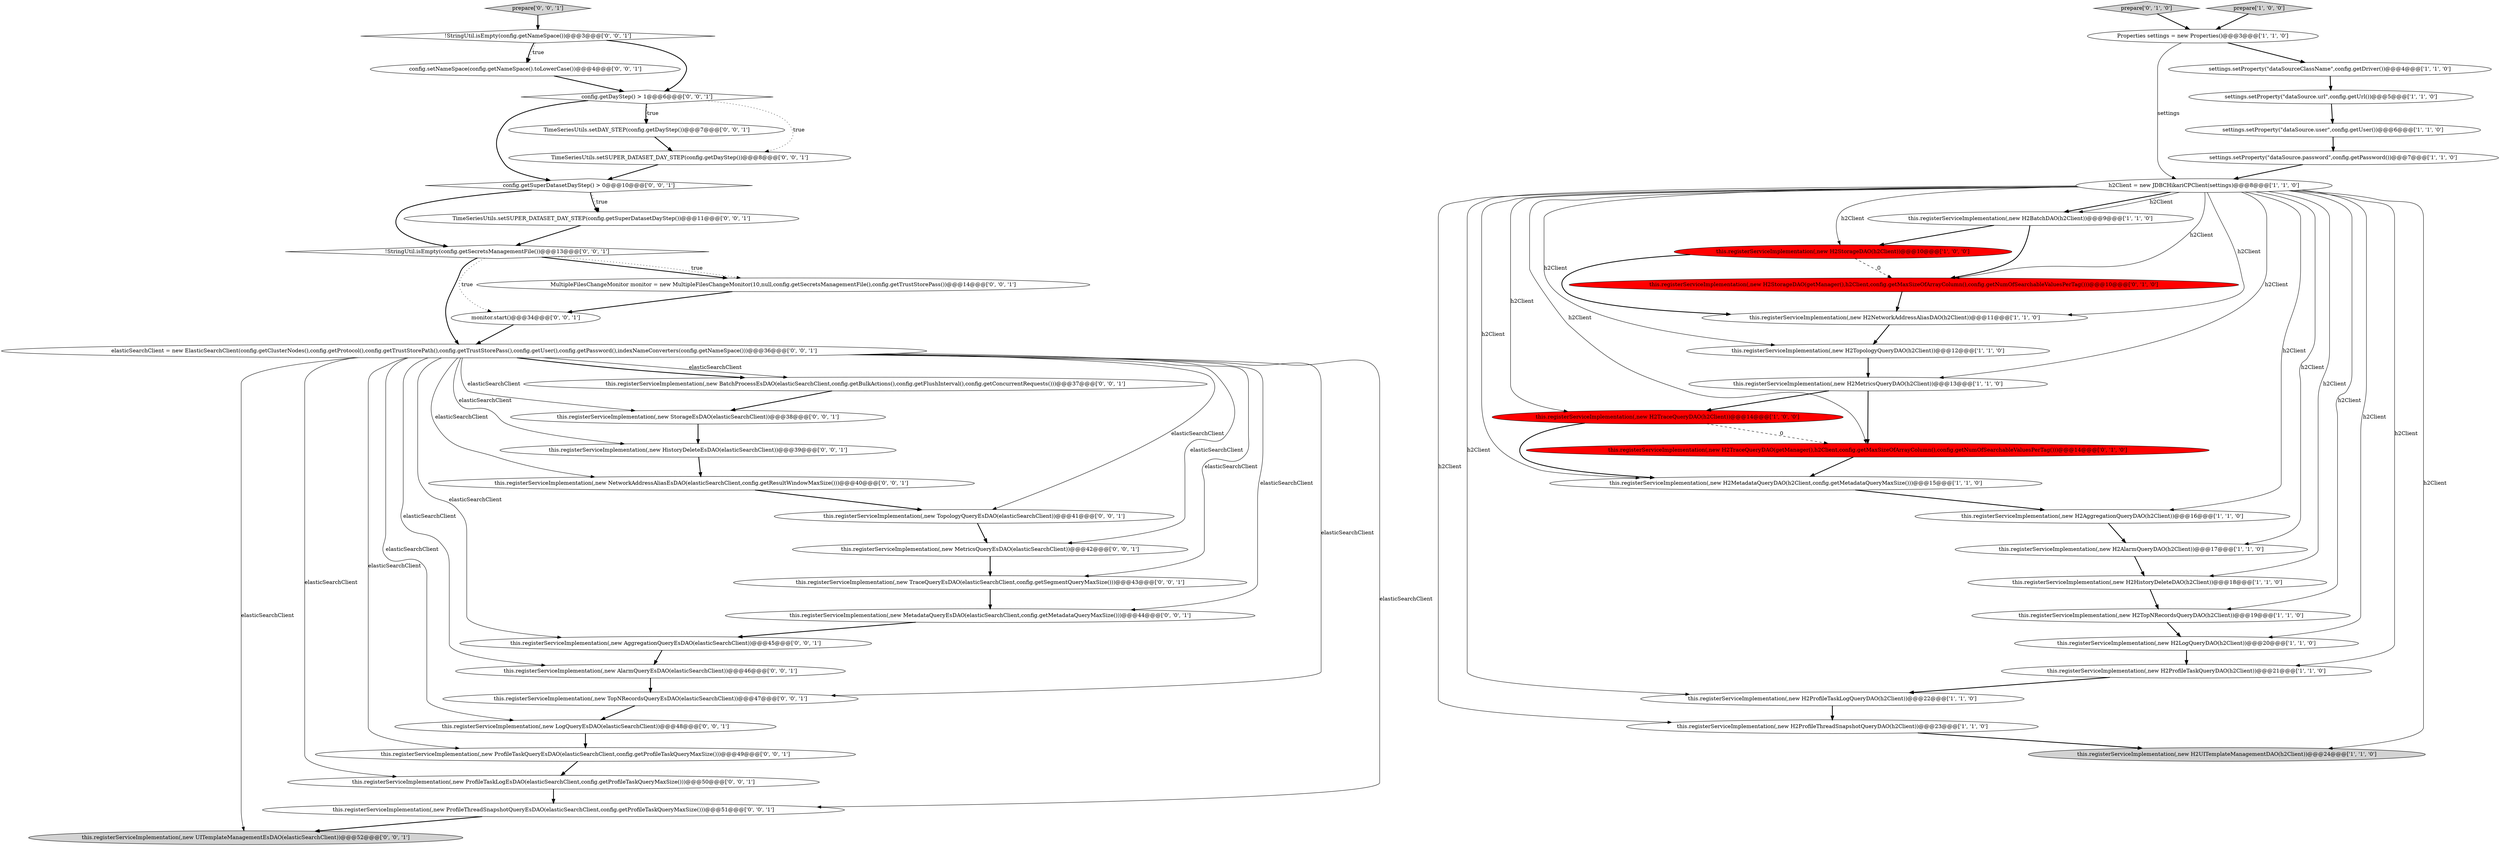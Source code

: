 digraph {
39 [style = filled, label = "elasticSearchClient = new ElasticSearchClient(config.getClusterNodes(),config.getProtocol(),config.getTrustStorePath(),config.getTrustStorePass(),config.getUser(),config.getPassword(),indexNameConverters(config.getNameSpace()))@@@36@@@['0', '0', '1']", fillcolor = white, shape = ellipse image = "AAA0AAABBB3BBB"];
46 [style = filled, label = "!StringUtil.isEmpty(config.getNameSpace())@@@3@@@['0', '0', '1']", fillcolor = white, shape = diamond image = "AAA0AAABBB3BBB"];
22 [style = filled, label = "Properties settings = new Properties()@@@3@@@['1', '1', '0']", fillcolor = white, shape = ellipse image = "AAA0AAABBB1BBB"];
50 [style = filled, label = "!StringUtil.isEmpty(config.getSecretsManagementFile())@@@13@@@['0', '0', '1']", fillcolor = white, shape = diamond image = "AAA0AAABBB3BBB"];
17 [style = filled, label = "this.registerServiceImplementation(,new H2AlarmQueryDAO(h2Client))@@@17@@@['1', '1', '0']", fillcolor = white, shape = ellipse image = "AAA0AAABBB1BBB"];
16 [style = filled, label = "this.registerServiceImplementation(,new H2MetricsQueryDAO(h2Client))@@@13@@@['1', '1', '0']", fillcolor = white, shape = ellipse image = "AAA0AAABBB1BBB"];
8 [style = filled, label = "settings.setProperty(\"dataSource.url\",config.getUrl())@@@5@@@['1', '1', '0']", fillcolor = white, shape = ellipse image = "AAA0AAABBB1BBB"];
19 [style = filled, label = "settings.setProperty(\"dataSourceClassName\",config.getDriver())@@@4@@@['1', '1', '0']", fillcolor = white, shape = ellipse image = "AAA0AAABBB1BBB"];
13 [style = filled, label = "this.registerServiceImplementation(,new H2TopologyQueryDAO(h2Client))@@@12@@@['1', '1', '0']", fillcolor = white, shape = ellipse image = "AAA0AAABBB1BBB"];
23 [style = filled, label = "prepare['0', '1', '0']", fillcolor = lightgray, shape = diamond image = "AAA0AAABBB2BBB"];
49 [style = filled, label = "config.getSuperDatasetDayStep() > 0@@@10@@@['0', '0', '1']", fillcolor = white, shape = diamond image = "AAA0AAABBB3BBB"];
36 [style = filled, label = "this.registerServiceImplementation(,new HistoryDeleteEsDAO(elasticSearchClient))@@@39@@@['0', '0', '1']", fillcolor = white, shape = ellipse image = "AAA0AAABBB3BBB"];
0 [style = filled, label = "this.registerServiceImplementation(,new H2MetadataQueryDAO(h2Client,config.getMetadataQueryMaxSize()))@@@15@@@['1', '1', '0']", fillcolor = white, shape = ellipse image = "AAA0AAABBB1BBB"];
5 [style = filled, label = "this.registerServiceImplementation(,new H2ProfileThreadSnapshotQueryDAO(h2Client))@@@23@@@['1', '1', '0']", fillcolor = white, shape = ellipse image = "AAA0AAABBB1BBB"];
18 [style = filled, label = "this.registerServiceImplementation(,new H2StorageDAO(h2Client))@@@10@@@['1', '0', '0']", fillcolor = red, shape = ellipse image = "AAA1AAABBB1BBB"];
48 [style = filled, label = "this.registerServiceImplementation(,new AlarmQueryEsDAO(elasticSearchClient))@@@46@@@['0', '0', '1']", fillcolor = white, shape = ellipse image = "AAA0AAABBB3BBB"];
4 [style = filled, label = "this.registerServiceImplementation(,new H2ProfileTaskQueryDAO(h2Client))@@@21@@@['1', '1', '0']", fillcolor = white, shape = ellipse image = "AAA0AAABBB1BBB"];
44 [style = filled, label = "prepare['0', '0', '1']", fillcolor = lightgray, shape = diamond image = "AAA0AAABBB3BBB"];
35 [style = filled, label = "this.registerServiceImplementation(,new BatchProcessEsDAO(elasticSearchClient,config.getBulkActions(),config.getFlushInterval(),config.getConcurrentRequests()))@@@37@@@['0', '0', '1']", fillcolor = white, shape = ellipse image = "AAA0AAABBB3BBB"];
27 [style = filled, label = "this.registerServiceImplementation(,new MetricsQueryEsDAO(elasticSearchClient))@@@42@@@['0', '0', '1']", fillcolor = white, shape = ellipse image = "AAA0AAABBB3BBB"];
25 [style = filled, label = "this.registerServiceImplementation(,new H2TraceQueryDAO(getManager(),h2Client,config.getMaxSizeOfArrayColumn(),config.getNumOfSearchableValuesPerTag()))@@@14@@@['0', '1', '0']", fillcolor = red, shape = ellipse image = "AAA1AAABBB2BBB"];
41 [style = filled, label = "MultipleFilesChangeMonitor monitor = new MultipleFilesChangeMonitor(10,null,config.getSecretsManagementFile(),config.getTrustStorePass())@@@14@@@['0', '0', '1']", fillcolor = white, shape = ellipse image = "AAA0AAABBB3BBB"];
38 [style = filled, label = "this.registerServiceImplementation(,new AggregationQueryEsDAO(elasticSearchClient))@@@45@@@['0', '0', '1']", fillcolor = white, shape = ellipse image = "AAA0AAABBB3BBB"];
43 [style = filled, label = "this.registerServiceImplementation(,new StorageEsDAO(elasticSearchClient))@@@38@@@['0', '0', '1']", fillcolor = white, shape = ellipse image = "AAA0AAABBB3BBB"];
14 [style = filled, label = "this.registerServiceImplementation(,new H2UITemplateManagementDAO(h2Client))@@@24@@@['1', '1', '0']", fillcolor = lightgray, shape = ellipse image = "AAA0AAABBB1BBB"];
11 [style = filled, label = "this.registerServiceImplementation(,new H2TopNRecordsQueryDAO(h2Client))@@@19@@@['1', '1', '0']", fillcolor = white, shape = ellipse image = "AAA0AAABBB1BBB"];
7 [style = filled, label = "this.registerServiceImplementation(,new H2ProfileTaskLogQueryDAO(h2Client))@@@22@@@['1', '1', '0']", fillcolor = white, shape = ellipse image = "AAA0AAABBB1BBB"];
15 [style = filled, label = "settings.setProperty(\"dataSource.user\",config.getUser())@@@6@@@['1', '1', '0']", fillcolor = white, shape = ellipse image = "AAA0AAABBB1BBB"];
30 [style = filled, label = "this.registerServiceImplementation(,new UITemplateManagementEsDAO(elasticSearchClient))@@@52@@@['0', '0', '1']", fillcolor = lightgray, shape = ellipse image = "AAA0AAABBB3BBB"];
34 [style = filled, label = "this.registerServiceImplementation(,new MetadataQueryEsDAO(elasticSearchClient,config.getMetadataQueryMaxSize()))@@@44@@@['0', '0', '1']", fillcolor = white, shape = ellipse image = "AAA0AAABBB3BBB"];
21 [style = filled, label = "this.registerServiceImplementation(,new H2BatchDAO(h2Client))@@@9@@@['1', '1', '0']", fillcolor = white, shape = ellipse image = "AAA0AAABBB1BBB"];
40 [style = filled, label = "TimeSeriesUtils.setSUPER_DATASET_DAY_STEP(config.getDayStep())@@@8@@@['0', '0', '1']", fillcolor = white, shape = ellipse image = "AAA0AAABBB3BBB"];
51 [style = filled, label = "this.registerServiceImplementation(,new ProfileThreadSnapshotQueryEsDAO(elasticSearchClient,config.getProfileTaskQueryMaxSize()))@@@51@@@['0', '0', '1']", fillcolor = white, shape = ellipse image = "AAA0AAABBB3BBB"];
28 [style = filled, label = "this.registerServiceImplementation(,new TopNRecordsQueryEsDAO(elasticSearchClient))@@@47@@@['0', '0', '1']", fillcolor = white, shape = ellipse image = "AAA0AAABBB3BBB"];
6 [style = filled, label = "this.registerServiceImplementation(,new H2LogQueryDAO(h2Client))@@@20@@@['1', '1', '0']", fillcolor = white, shape = ellipse image = "AAA0AAABBB1BBB"];
32 [style = filled, label = "monitor.start()@@@34@@@['0', '0', '1']", fillcolor = white, shape = ellipse image = "AAA0AAABBB3BBB"];
26 [style = filled, label = "this.registerServiceImplementation(,new TraceQueryEsDAO(elasticSearchClient,config.getSegmentQueryMaxSize()))@@@43@@@['0', '0', '1']", fillcolor = white, shape = ellipse image = "AAA0AAABBB3BBB"];
10 [style = filled, label = "this.registerServiceImplementation(,new H2TraceQueryDAO(h2Client))@@@14@@@['1', '0', '0']", fillcolor = red, shape = ellipse image = "AAA1AAABBB1BBB"];
53 [style = filled, label = "this.registerServiceImplementation(,new NetworkAddressAliasEsDAO(elasticSearchClient,config.getResultWindowMaxSize()))@@@40@@@['0', '0', '1']", fillcolor = white, shape = ellipse image = "AAA0AAABBB3BBB"];
2 [style = filled, label = "this.registerServiceImplementation(,new H2HistoryDeleteDAO(h2Client))@@@18@@@['1', '1', '0']", fillcolor = white, shape = ellipse image = "AAA0AAABBB1BBB"];
29 [style = filled, label = "this.registerServiceImplementation(,new ProfileTaskQueryEsDAO(elasticSearchClient,config.getProfileTaskQueryMaxSize()))@@@49@@@['0', '0', '1']", fillcolor = white, shape = ellipse image = "AAA0AAABBB3BBB"];
24 [style = filled, label = "this.registerServiceImplementation(,new H2StorageDAO(getManager(),h2Client,config.getMaxSizeOfArrayColumn(),config.getNumOfSearchableValuesPerTag()))@@@10@@@['0', '1', '0']", fillcolor = red, shape = ellipse image = "AAA1AAABBB2BBB"];
9 [style = filled, label = "this.registerServiceImplementation(,new H2NetworkAddressAliasDAO(h2Client))@@@11@@@['1', '1', '0']", fillcolor = white, shape = ellipse image = "AAA0AAABBB1BBB"];
12 [style = filled, label = "this.registerServiceImplementation(,new H2AggregationQueryDAO(h2Client))@@@16@@@['1', '1', '0']", fillcolor = white, shape = ellipse image = "AAA0AAABBB1BBB"];
47 [style = filled, label = "config.setNameSpace(config.getNameSpace().toLowerCase())@@@4@@@['0', '0', '1']", fillcolor = white, shape = ellipse image = "AAA0AAABBB3BBB"];
33 [style = filled, label = "TimeSeriesUtils.setSUPER_DATASET_DAY_STEP(config.getSuperDatasetDayStep())@@@11@@@['0', '0', '1']", fillcolor = white, shape = ellipse image = "AAA0AAABBB3BBB"];
52 [style = filled, label = "this.registerServiceImplementation(,new ProfileTaskLogEsDAO(elasticSearchClient,config.getProfileTaskQueryMaxSize()))@@@50@@@['0', '0', '1']", fillcolor = white, shape = ellipse image = "AAA0AAABBB3BBB"];
1 [style = filled, label = "settings.setProperty(\"dataSource.password\",config.getPassword())@@@7@@@['1', '1', '0']", fillcolor = white, shape = ellipse image = "AAA0AAABBB1BBB"];
37 [style = filled, label = "TimeSeriesUtils.setDAY_STEP(config.getDayStep())@@@7@@@['0', '0', '1']", fillcolor = white, shape = ellipse image = "AAA0AAABBB3BBB"];
42 [style = filled, label = "this.registerServiceImplementation(,new TopologyQueryEsDAO(elasticSearchClient))@@@41@@@['0', '0', '1']", fillcolor = white, shape = ellipse image = "AAA0AAABBB3BBB"];
45 [style = filled, label = "config.getDayStep() > 1@@@6@@@['0', '0', '1']", fillcolor = white, shape = diamond image = "AAA0AAABBB3BBB"];
31 [style = filled, label = "this.registerServiceImplementation(,new LogQueryEsDAO(elasticSearchClient))@@@48@@@['0', '0', '1']", fillcolor = white, shape = ellipse image = "AAA0AAABBB3BBB"];
20 [style = filled, label = "h2Client = new JDBCHikariCPClient(settings)@@@8@@@['1', '1', '0']", fillcolor = white, shape = ellipse image = "AAA0AAABBB1BBB"];
3 [style = filled, label = "prepare['1', '0', '0']", fillcolor = lightgray, shape = diamond image = "AAA0AAABBB1BBB"];
39->29 [style = solid, label="elasticSearchClient"];
40->49 [style = bold, label=""];
39->38 [style = solid, label="elasticSearchClient"];
20->2 [style = solid, label="h2Client"];
36->53 [style = bold, label=""];
26->34 [style = bold, label=""];
1->20 [style = bold, label=""];
21->24 [style = bold, label=""];
20->25 [style = solid, label="h2Client"];
35->43 [style = bold, label=""];
39->26 [style = solid, label="elasticSearchClient"];
21->18 [style = bold, label=""];
44->46 [style = bold, label=""];
45->40 [style = dotted, label="true"];
23->22 [style = bold, label=""];
20->13 [style = solid, label="h2Client"];
39->27 [style = solid, label="elasticSearchClient"];
39->31 [style = solid, label="elasticSearchClient"];
20->16 [style = solid, label="h2Client"];
39->43 [style = solid, label="elasticSearchClient"];
39->30 [style = solid, label="elasticSearchClient"];
20->5 [style = solid, label="h2Client"];
20->18 [style = solid, label="h2Client"];
41->32 [style = bold, label=""];
39->35 [style = solid, label="elasticSearchClient"];
39->36 [style = solid, label="elasticSearchClient"];
31->29 [style = bold, label=""];
51->30 [style = bold, label=""];
20->14 [style = solid, label="h2Client"];
20->0 [style = solid, label="h2Client"];
33->50 [style = bold, label=""];
13->16 [style = bold, label=""];
50->39 [style = bold, label=""];
29->52 [style = bold, label=""];
6->4 [style = bold, label=""];
20->6 [style = solid, label="h2Client"];
7->5 [style = bold, label=""];
17->2 [style = bold, label=""];
39->35 [style = bold, label=""];
10->0 [style = bold, label=""];
18->9 [style = bold, label=""];
20->11 [style = solid, label="h2Client"];
20->24 [style = solid, label="h2Client"];
34->38 [style = bold, label=""];
52->51 [style = bold, label=""];
48->28 [style = bold, label=""];
50->41 [style = bold, label=""];
39->42 [style = solid, label="elasticSearchClient"];
27->26 [style = bold, label=""];
25->0 [style = bold, label=""];
8->15 [style = bold, label=""];
22->19 [style = bold, label=""];
0->12 [style = bold, label=""];
28->31 [style = bold, label=""];
46->47 [style = dotted, label="true"];
12->17 [style = bold, label=""];
43->36 [style = bold, label=""];
53->42 [style = bold, label=""];
22->20 [style = solid, label="settings"];
20->10 [style = solid, label="h2Client"];
38->48 [style = bold, label=""];
4->7 [style = bold, label=""];
49->50 [style = bold, label=""];
20->9 [style = solid, label="h2Client"];
39->52 [style = solid, label="elasticSearchClient"];
39->53 [style = solid, label="elasticSearchClient"];
39->28 [style = solid, label="elasticSearchClient"];
49->33 [style = dotted, label="true"];
42->27 [style = bold, label=""];
32->39 [style = bold, label=""];
47->45 [style = bold, label=""];
2->11 [style = bold, label=""];
10->25 [style = dashed, label="0"];
24->9 [style = bold, label=""];
50->41 [style = dotted, label="true"];
39->48 [style = solid, label="elasticSearchClient"];
18->24 [style = dashed, label="0"];
15->1 [style = bold, label=""];
16->10 [style = bold, label=""];
45->49 [style = bold, label=""];
45->37 [style = dotted, label="true"];
11->6 [style = bold, label=""];
16->25 [style = bold, label=""];
5->14 [style = bold, label=""];
46->47 [style = bold, label=""];
3->22 [style = bold, label=""];
19->8 [style = bold, label=""];
20->21 [style = bold, label=""];
39->34 [style = solid, label="elasticSearchClient"];
20->7 [style = solid, label="h2Client"];
39->51 [style = solid, label="elasticSearchClient"];
50->32 [style = dotted, label="true"];
49->33 [style = bold, label=""];
46->45 [style = bold, label=""];
45->37 [style = bold, label=""];
20->12 [style = solid, label="h2Client"];
20->4 [style = solid, label="h2Client"];
20->17 [style = solid, label="h2Client"];
37->40 [style = bold, label=""];
20->21 [style = solid, label="h2Client"];
9->13 [style = bold, label=""];
}

